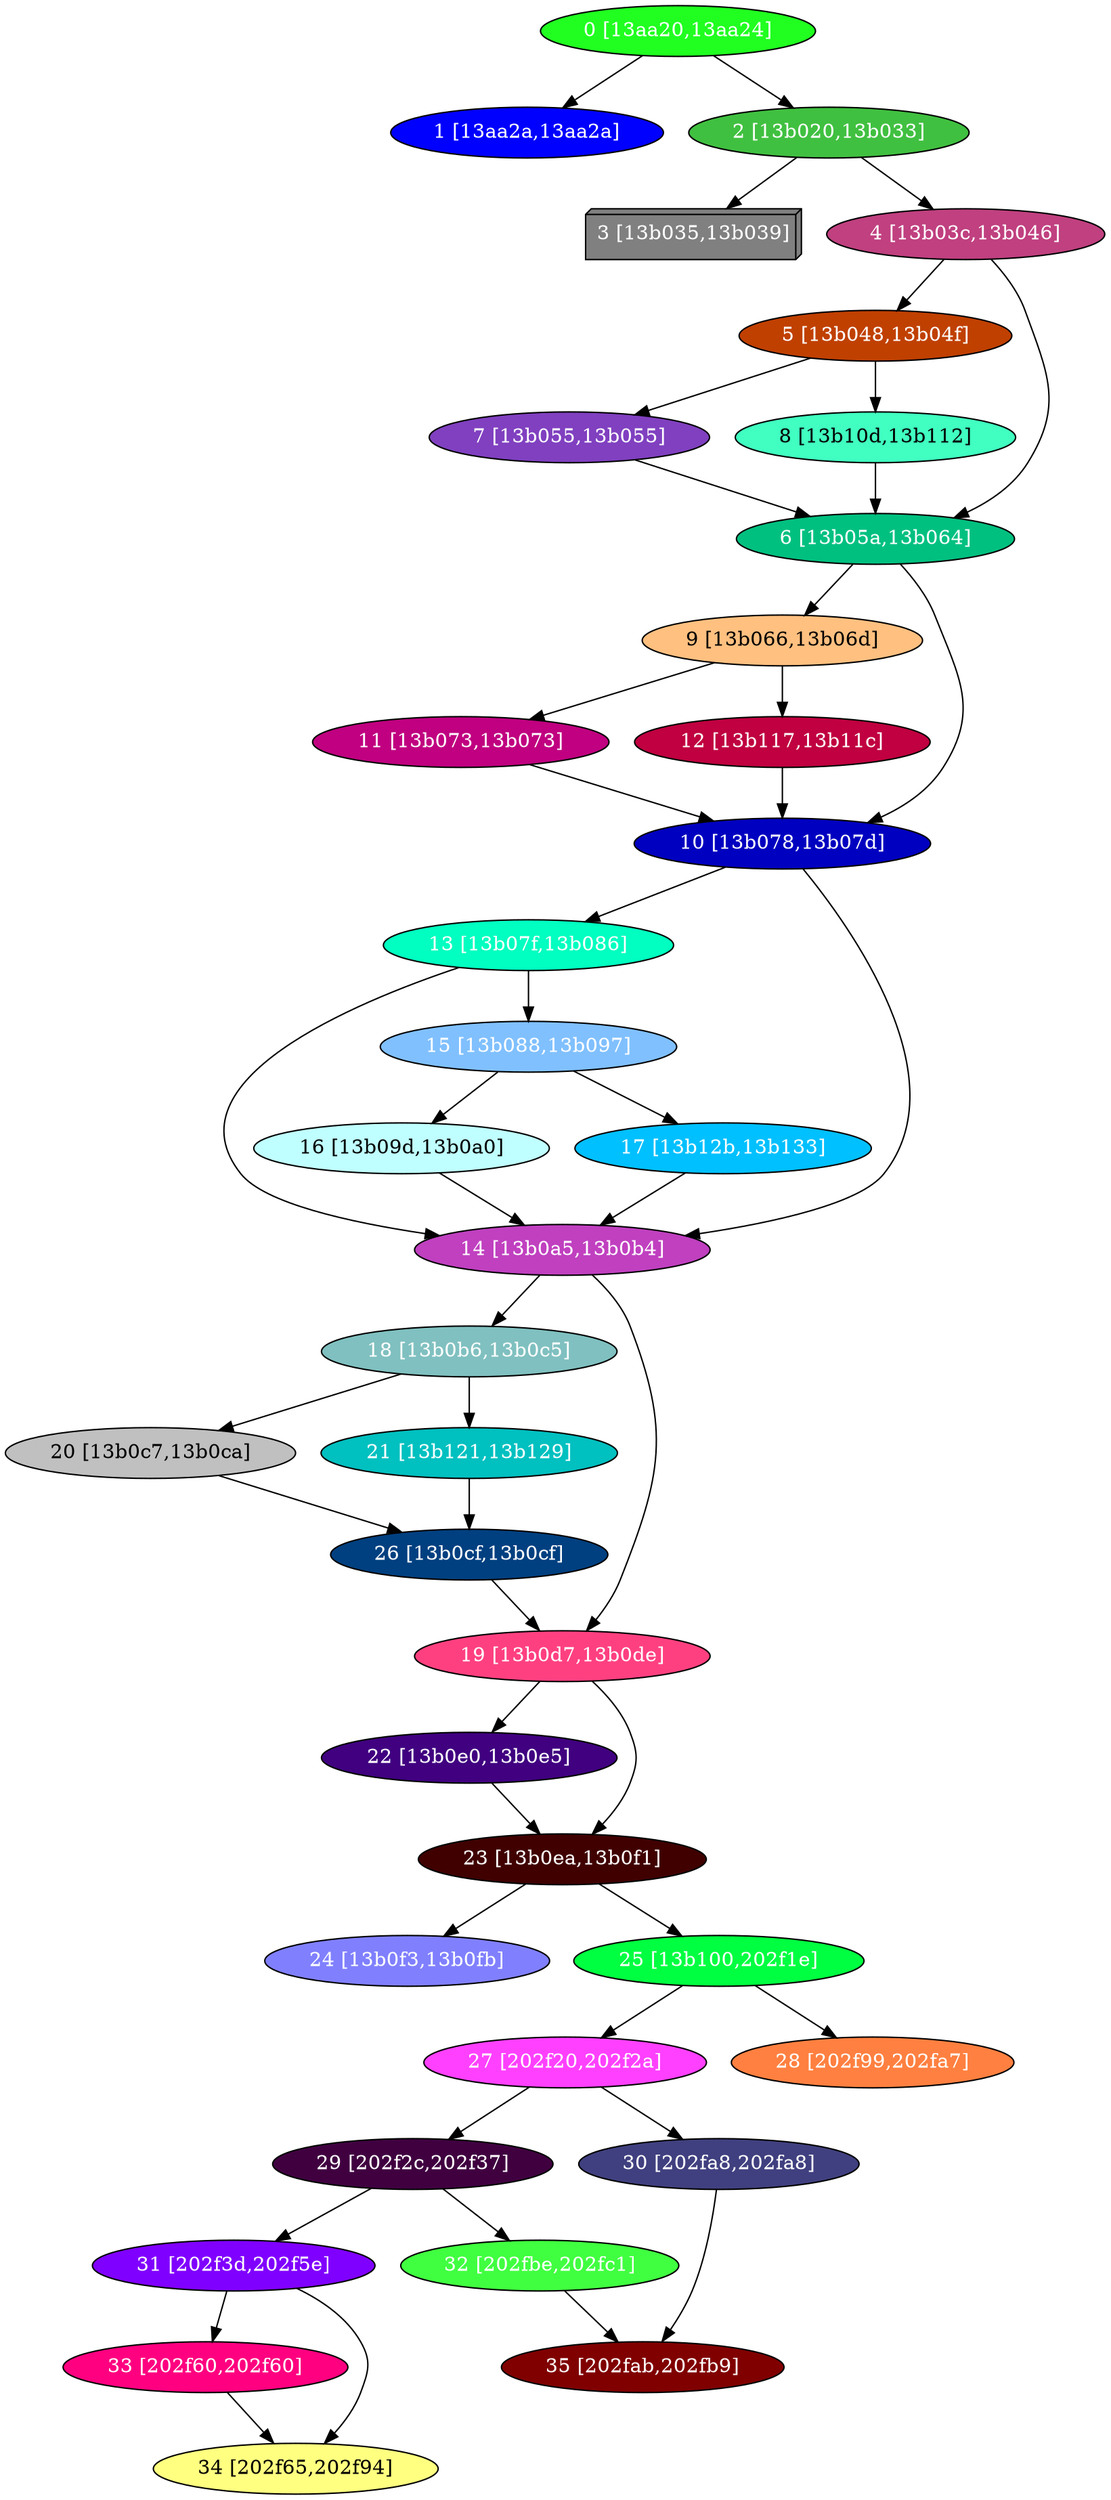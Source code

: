 diGraph libnss3{
	libnss3_0  [style=filled fillcolor="#20FF20" fontcolor="#ffffff" shape=oval label="0 [13aa20,13aa24]"]
	libnss3_1  [style=filled fillcolor="#0000FF" fontcolor="#ffffff" shape=oval label="1 [13aa2a,13aa2a]"]
	libnss3_2  [style=filled fillcolor="#40C040" fontcolor="#ffffff" shape=oval label="2 [13b020,13b033]"]
	libnss3_3  [style=filled fillcolor="#808080" fontcolor="#ffffff" shape=box3d label="3 [13b035,13b039]"]
	libnss3_4  [style=filled fillcolor="#C04080" fontcolor="#ffffff" shape=oval label="4 [13b03c,13b046]"]
	libnss3_5  [style=filled fillcolor="#C04000" fontcolor="#ffffff" shape=oval label="5 [13b048,13b04f]"]
	libnss3_6  [style=filled fillcolor="#00C080" fontcolor="#ffffff" shape=oval label="6 [13b05a,13b064]"]
	libnss3_7  [style=filled fillcolor="#8040C0" fontcolor="#ffffff" shape=oval label="7 [13b055,13b055]"]
	libnss3_8  [style=filled fillcolor="#40FFC0" fontcolor="#000000" shape=oval label="8 [13b10d,13b112]"]
	libnss3_9  [style=filled fillcolor="#FFC080" fontcolor="#000000" shape=oval label="9 [13b066,13b06d]"]
	libnss3_a  [style=filled fillcolor="#0000C0" fontcolor="#ffffff" shape=oval label="10 [13b078,13b07d]"]
	libnss3_b  [style=filled fillcolor="#C00080" fontcolor="#ffffff" shape=oval label="11 [13b073,13b073]"]
	libnss3_c  [style=filled fillcolor="#C00040" fontcolor="#ffffff" shape=oval label="12 [13b117,13b11c]"]
	libnss3_d  [style=filled fillcolor="#00FFC0" fontcolor="#ffffff" shape=oval label="13 [13b07f,13b086]"]
	libnss3_e  [style=filled fillcolor="#C040C0" fontcolor="#ffffff" shape=oval label="14 [13b0a5,13b0b4]"]
	libnss3_f  [style=filled fillcolor="#80C0FF" fontcolor="#ffffff" shape=oval label="15 [13b088,13b097]"]
	libnss3_10  [style=filled fillcolor="#C0FFFF" fontcolor="#000000" shape=oval label="16 [13b09d,13b0a0]"]
	libnss3_11  [style=filled fillcolor="#00C0FF" fontcolor="#ffffff" shape=oval label="17 [13b12b,13b133]"]
	libnss3_12  [style=filled fillcolor="#80C0C0" fontcolor="#ffffff" shape=oval label="18 [13b0b6,13b0c5]"]
	libnss3_13  [style=filled fillcolor="#FF4080" fontcolor="#ffffff" shape=oval label="19 [13b0d7,13b0de]"]
	libnss3_14  [style=filled fillcolor="#C0C0C0" fontcolor="#000000" shape=oval label="20 [13b0c7,13b0ca]"]
	libnss3_15  [style=filled fillcolor="#00C0C0" fontcolor="#ffffff" shape=oval label="21 [13b121,13b129]"]
	libnss3_16  [style=filled fillcolor="#400080" fontcolor="#ffffff" shape=oval label="22 [13b0e0,13b0e5]"]
	libnss3_17  [style=filled fillcolor="#400000" fontcolor="#ffffff" shape=oval label="23 [13b0ea,13b0f1]"]
	libnss3_18  [style=filled fillcolor="#8080FF" fontcolor="#ffffff" shape=oval label="24 [13b0f3,13b0fb]"]
	libnss3_19  [style=filled fillcolor="#00FF40" fontcolor="#ffffff" shape=oval label="25 [13b100,202f1e]"]
	libnss3_1a  [style=filled fillcolor="#004080" fontcolor="#ffffff" shape=oval label="26 [13b0cf,13b0cf]"]
	libnss3_1b  [style=filled fillcolor="#FF40FF" fontcolor="#ffffff" shape=oval label="27 [202f20,202f2a]"]
	libnss3_1c  [style=filled fillcolor="#FF8040" fontcolor="#ffffff" shape=oval label="28 [202f99,202fa7]"]
	libnss3_1d  [style=filled fillcolor="#400040" fontcolor="#ffffff" shape=oval label="29 [202f2c,202f37]"]
	libnss3_1e  [style=filled fillcolor="#404080" fontcolor="#ffffff" shape=oval label="30 [202fa8,202fa8]"]
	libnss3_1f  [style=filled fillcolor="#8000FF" fontcolor="#ffffff" shape=oval label="31 [202f3d,202f5e]"]
	libnss3_20  [style=filled fillcolor="#40FF40" fontcolor="#ffffff" shape=oval label="32 [202fbe,202fc1]"]
	libnss3_21  [style=filled fillcolor="#FF0080" fontcolor="#ffffff" shape=oval label="33 [202f60,202f60]"]
	libnss3_22  [style=filled fillcolor="#FFFF80" fontcolor="#000000" shape=oval label="34 [202f65,202f94]"]
	libnss3_23  [style=filled fillcolor="#800000" fontcolor="#ffffff" shape=oval label="35 [202fab,202fb9]"]

	libnss3_0 -> libnss3_1
	libnss3_0 -> libnss3_2
	libnss3_2 -> libnss3_3
	libnss3_2 -> libnss3_4
	libnss3_4 -> libnss3_5
	libnss3_4 -> libnss3_6
	libnss3_5 -> libnss3_7
	libnss3_5 -> libnss3_8
	libnss3_6 -> libnss3_9
	libnss3_6 -> libnss3_a
	libnss3_7 -> libnss3_6
	libnss3_8 -> libnss3_6
	libnss3_9 -> libnss3_b
	libnss3_9 -> libnss3_c
	libnss3_a -> libnss3_d
	libnss3_a -> libnss3_e
	libnss3_b -> libnss3_a
	libnss3_c -> libnss3_a
	libnss3_d -> libnss3_e
	libnss3_d -> libnss3_f
	libnss3_e -> libnss3_12
	libnss3_e -> libnss3_13
	libnss3_f -> libnss3_10
	libnss3_f -> libnss3_11
	libnss3_10 -> libnss3_e
	libnss3_11 -> libnss3_e
	libnss3_12 -> libnss3_14
	libnss3_12 -> libnss3_15
	libnss3_13 -> libnss3_16
	libnss3_13 -> libnss3_17
	libnss3_14 -> libnss3_1a
	libnss3_15 -> libnss3_1a
	libnss3_16 -> libnss3_17
	libnss3_17 -> libnss3_18
	libnss3_17 -> libnss3_19
	libnss3_19 -> libnss3_1b
	libnss3_19 -> libnss3_1c
	libnss3_1a -> libnss3_13
	libnss3_1b -> libnss3_1d
	libnss3_1b -> libnss3_1e
	libnss3_1d -> libnss3_1f
	libnss3_1d -> libnss3_20
	libnss3_1e -> libnss3_23
	libnss3_1f -> libnss3_21
	libnss3_1f -> libnss3_22
	libnss3_20 -> libnss3_23
	libnss3_21 -> libnss3_22
}